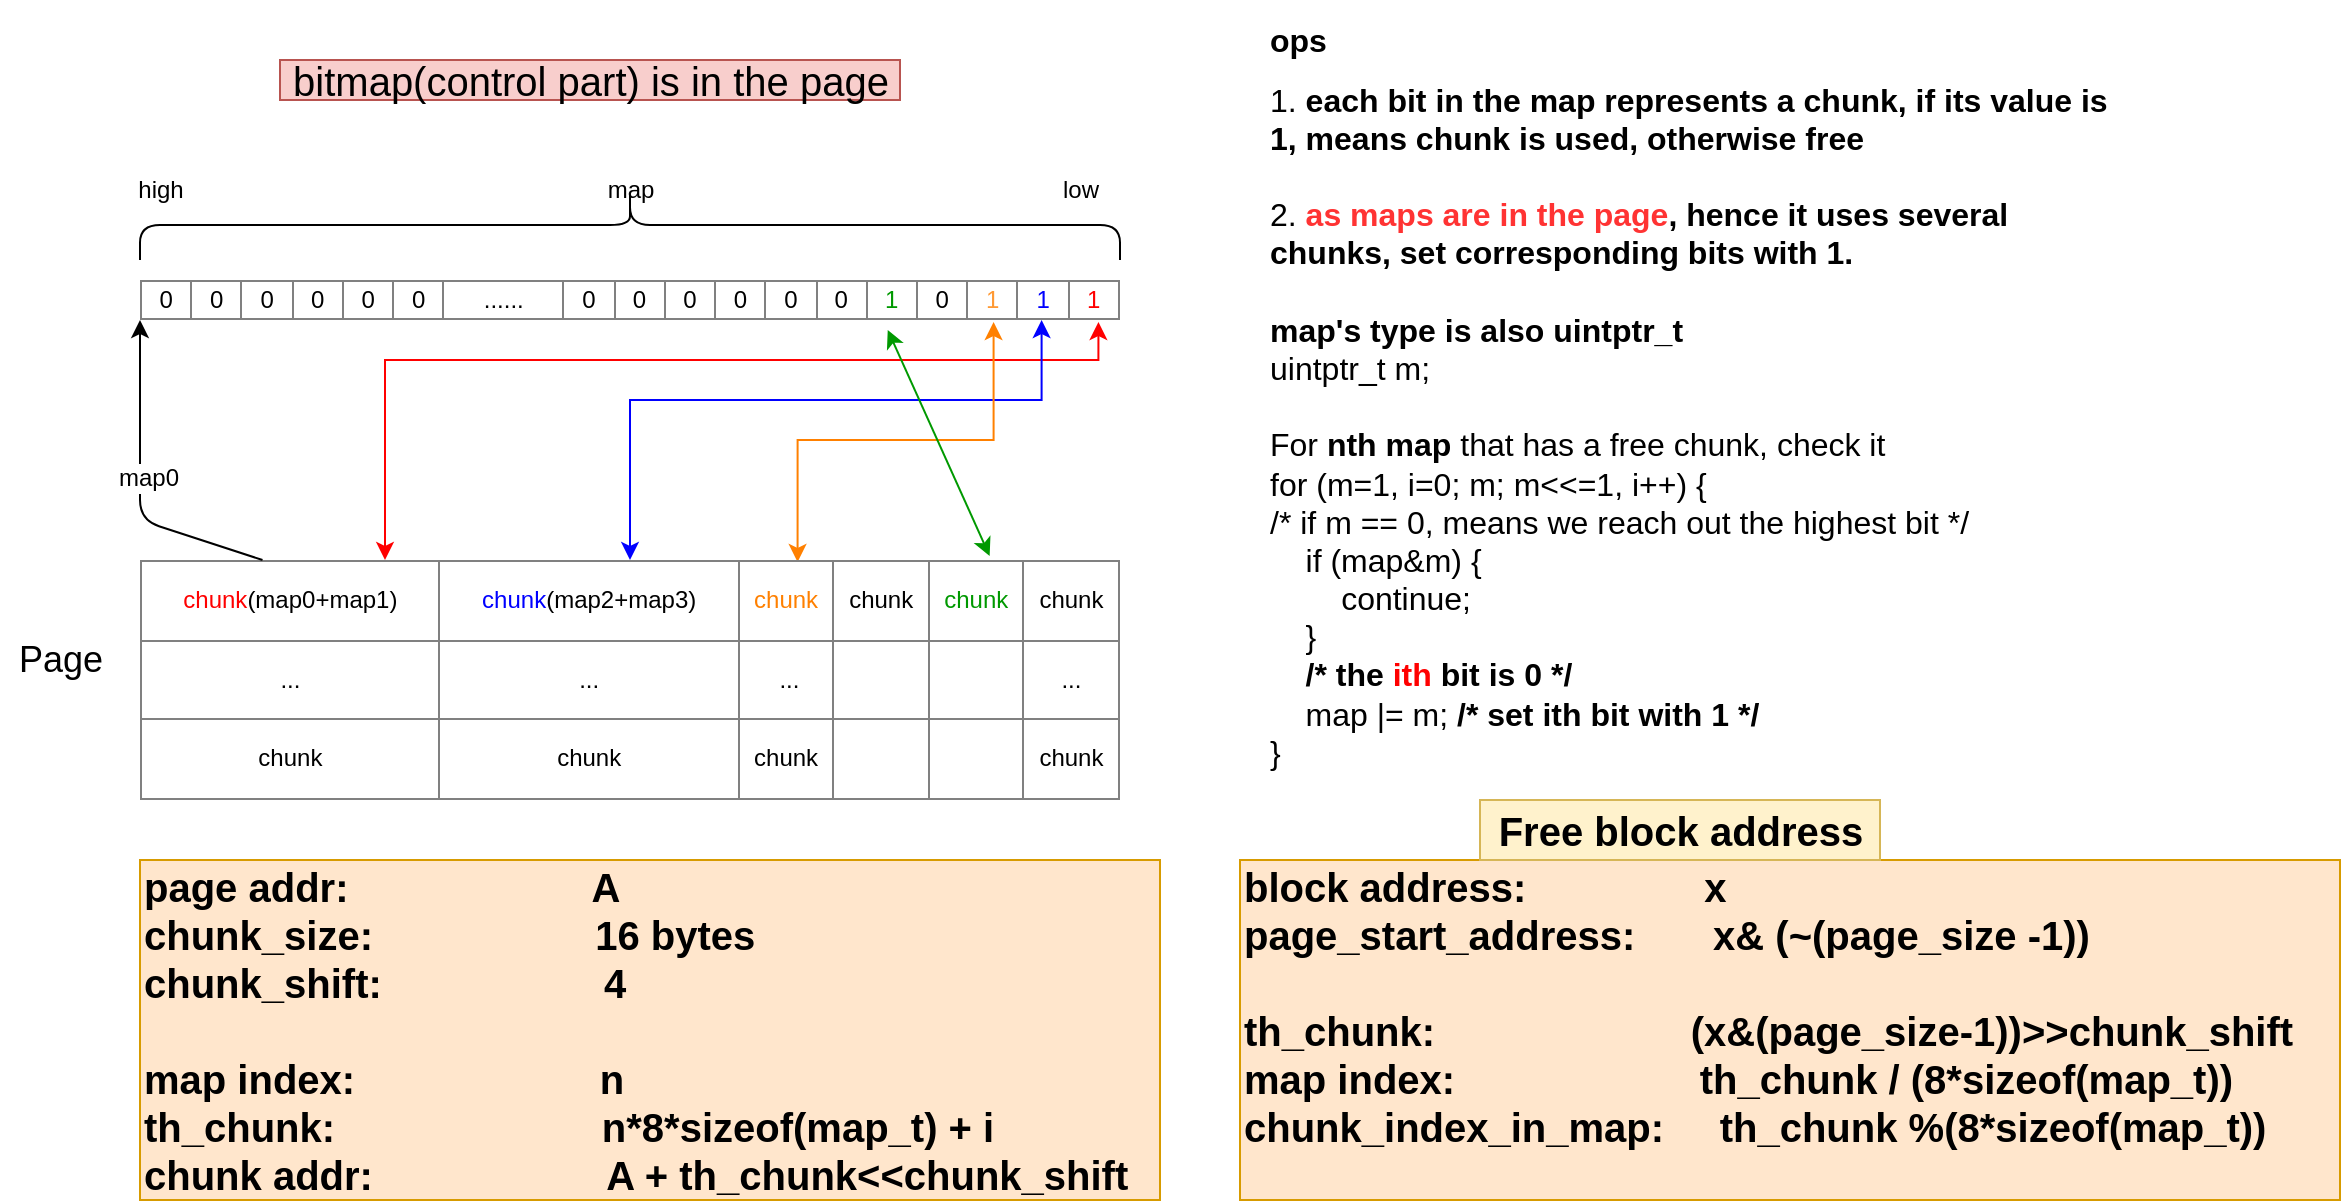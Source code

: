 <mxfile version="13.9.9" type="device"><diagram id="-rnlaYm89M1LcvrF_g53" name="Page-1"><mxGraphModel dx="1086" dy="1916" grid="1" gridSize="10" guides="1" tooltips="1" connect="1" arrows="1" fold="1" page="1" pageScale="1" pageWidth="850" pageHeight="1100" math="0" shadow="0"><root><mxCell id="0"/><mxCell id="1" parent="0"/><mxCell id="l5C0ncZZX_uG3cQVcrcw-18" style="edgeStyle=orthogonalEdgeStyle;rounded=0;orthogonalLoop=1;jettySize=auto;html=1;exitX=0.25;exitY=0;exitDx=0;exitDy=0;entryX=0.978;entryY=1.05;entryDx=0;entryDy=0;entryPerimeter=0;strokeColor=#FF0000;startArrow=classic;startFill=1;" parent="1" source="l5C0ncZZX_uG3cQVcrcw-5" target="l5C0ncZZX_uG3cQVcrcw-6" edge="1"><mxGeometry relative="1" as="geometry"><Array as="points"><mxPoint x="223" y="170"/><mxPoint x="579" y="170"/></Array></mxGeometry></mxCell><mxCell id="l5C0ncZZX_uG3cQVcrcw-19" style="edgeStyle=orthogonalEdgeStyle;rounded=0;orthogonalLoop=1;jettySize=auto;html=1;exitX=0.5;exitY=0;exitDx=0;exitDy=0;entryX=0.92;entryY=1;entryDx=0;entryDy=0;entryPerimeter=0;strokeColor=#0000FF;startArrow=classic;startFill=1;" parent="1" source="l5C0ncZZX_uG3cQVcrcw-5" target="l5C0ncZZX_uG3cQVcrcw-6" edge="1"><mxGeometry relative="1" as="geometry"><Array as="points"><mxPoint x="345" y="190"/><mxPoint x="551" y="190"/></Array></mxGeometry></mxCell><mxCell id="l5C0ncZZX_uG3cQVcrcw-22" style="edgeStyle=orthogonalEdgeStyle;rounded=0;orthogonalLoop=1;jettySize=auto;html=1;exitX=0.671;exitY=0.008;exitDx=0;exitDy=0;entryX=0.871;entryY=1.05;entryDx=0;entryDy=0;entryPerimeter=0;exitPerimeter=0;strokeColor=#FF8000;startArrow=classic;startFill=1;" parent="1" source="l5C0ncZZX_uG3cQVcrcw-5" target="l5C0ncZZX_uG3cQVcrcw-6" edge="1"><mxGeometry relative="1" as="geometry"/></mxCell><mxCell id="l5C0ncZZX_uG3cQVcrcw-5" value="&lt;table style=&quot;width: 100% ; height: 100% ; border-collapse: collapse&quot; width=&quot;100%&quot; border=&quot;1&quot; align=&quot;center&quot;&gt;&lt;tbody&gt;&lt;tr&gt;&lt;td&gt;&lt;font color=&quot;#FF0000&quot;&gt;chunk&lt;/font&gt;(map0+map1)&lt;br&gt;&lt;/td&gt;&lt;td&gt;&lt;font color=&quot;#0000FF&quot;&gt;chunk&lt;/font&gt;(map2+map3)&lt;/td&gt;&lt;td&gt;&lt;font color=&quot;#FF8000&quot;&gt;chunk&lt;/font&gt;&lt;br&gt;&lt;/td&gt;&lt;td&gt;chunk&lt;br&gt;&lt;/td&gt;&lt;td&gt;&lt;font color=&quot;#009900&quot;&gt;chunk&lt;/font&gt;&lt;br&gt;&lt;/td&gt;&lt;td&gt;chunk&lt;br&gt;&lt;/td&gt;&lt;/tr&gt;&lt;tr&gt;&lt;td&gt;...&lt;br&gt;&lt;/td&gt;&lt;td&gt;...&lt;/td&gt;&lt;td&gt;&amp;nbsp;...&lt;/td&gt;&lt;td&gt;&lt;br&gt;&lt;/td&gt;&lt;td&gt;&lt;br&gt;&lt;/td&gt;&lt;td&gt;...&lt;/td&gt;&lt;/tr&gt;&lt;tr&gt;&lt;td&gt;chunk&lt;br&gt;&lt;/td&gt;&lt;td&gt;chunk&lt;br&gt;&lt;/td&gt;&lt;td&gt;chunk&lt;br&gt;&lt;/td&gt;&lt;td&gt;&lt;br&gt;&lt;/td&gt;&lt;td&gt;&lt;br&gt;&lt;/td&gt;&lt;td&gt;chunk&lt;br&gt;&lt;/td&gt;&lt;/tr&gt;&lt;/tbody&gt;&lt;/table&gt;" style="text;html=1;strokeColor=none;fillColor=none;overflow=fill;align=center;" parent="1" vertex="1"><mxGeometry x="100" y="270" width="490" height="120" as="geometry"/></mxCell><mxCell id="l5C0ncZZX_uG3cQVcrcw-6" value="&lt;table style=&quot;width: 100% ; height: 100% ; border-collapse: collapse&quot; width=&quot;100%&quot; border=&quot;1&quot;&gt;&lt;tbody&gt;&lt;tr&gt;&lt;td&gt;0&lt;br&gt;&lt;/td&gt;&lt;td&gt;0&lt;br&gt;&lt;/td&gt;&lt;td&gt;0&lt;br&gt;&lt;/td&gt;&lt;td&gt;0&lt;br&gt;&lt;/td&gt;&lt;td&gt;0&lt;br&gt;&lt;/td&gt;&lt;td&gt;0&lt;br&gt;&lt;/td&gt;&lt;td&gt;......&lt;br&gt;&lt;/td&gt;&lt;td&gt;0&lt;br&gt;&lt;/td&gt;&lt;td&gt;0&lt;br&gt;&lt;/td&gt;&lt;td&gt;0&lt;br&gt;&lt;/td&gt;&lt;td&gt;0&lt;br&gt;&lt;/td&gt;&lt;td&gt;0&lt;br&gt;&lt;/td&gt;&lt;td&gt;0&lt;br&gt;&lt;/td&gt;&lt;td&gt;&lt;font color=&quot;#009900&quot;&gt;1&lt;/font&gt;&lt;br&gt;&lt;/td&gt;&lt;td&gt;0&lt;br&gt;&lt;/td&gt;&lt;td&gt;&lt;font color=&quot;#FF9933&quot;&gt;1&lt;br&gt;&lt;/font&gt;&lt;/td&gt;&lt;td&gt;&lt;font color=&quot;#0000FF&quot;&gt;1&lt;/font&gt;&lt;br&gt;&lt;/td&gt;&lt;td&gt;&lt;font color=&quot;#FF0000&quot;&gt;1&lt;/font&gt;&lt;br&gt;&lt;/td&gt;&lt;/tr&gt;&lt;/tbody&gt;&lt;/table&gt;" style="text;html=1;strokeColor=none;fillColor=none;overflow=fill;align=center;" parent="1" vertex="1"><mxGeometry x="100" y="130" width="490" height="20" as="geometry"/></mxCell><mxCell id="l5C0ncZZX_uG3cQVcrcw-7" value="" style="shape=curlyBracket;whiteSpace=wrap;html=1;rounded=1;align=center;rotation=90;" parent="1" vertex="1"><mxGeometry x="327.5" y="-142.5" width="35" height="490" as="geometry"/></mxCell><mxCell id="l5C0ncZZX_uG3cQVcrcw-8" value="map" style="text;html=1;align=center;verticalAlign=middle;resizable=0;points=[];autosize=1;" parent="1" vertex="1"><mxGeometry x="325" y="75" width="40" height="20" as="geometry"/></mxCell><mxCell id="l5C0ncZZX_uG3cQVcrcw-9" value="high" style="text;html=1;align=center;verticalAlign=middle;resizable=0;points=[];autosize=1;" parent="1" vertex="1"><mxGeometry x="90" y="75" width="40" height="20" as="geometry"/></mxCell><mxCell id="l5C0ncZZX_uG3cQVcrcw-10" value="low" style="text;html=1;align=center;verticalAlign=middle;resizable=0;points=[];autosize=1;" parent="1" vertex="1"><mxGeometry x="555" y="75" width="30" height="20" as="geometry"/></mxCell><mxCell id="l5C0ncZZX_uG3cQVcrcw-11" value="&lt;font style=&quot;font-size: 18px&quot;&gt;Page&lt;/font&gt;" style="text;html=1;align=center;verticalAlign=middle;resizable=0;points=[];autosize=1;" parent="1" vertex="1"><mxGeometry x="30" y="310" width="60" height="20" as="geometry"/></mxCell><mxCell id="l5C0ncZZX_uG3cQVcrcw-12" value="&lt;font style=&quot;font-size: 20px&quot;&gt;bitmap(control part) is in the page&lt;/font&gt;" style="text;html=1;align=center;verticalAlign=middle;resizable=0;points=[];autosize=1;fillColor=#f8cecc;strokeColor=#b85450;" parent="1" vertex="1"><mxGeometry x="170" y="20" width="310" height="20" as="geometry"/></mxCell><mxCell id="l5C0ncZZX_uG3cQVcrcw-14" value="&lt;div style=&quot;font-size: 20px&quot; align=&quot;left&quot;&gt;page addr:&amp;nbsp; &amp;nbsp; &amp;nbsp; &amp;nbsp; &amp;nbsp; &amp;nbsp; &amp;nbsp; &amp;nbsp; &amp;nbsp; &amp;nbsp; &amp;nbsp; A&lt;/div&gt;&lt;div style=&quot;font-size: 20px&quot; align=&quot;left&quot;&gt;chunk_size:&amp;nbsp; &amp;nbsp; &amp;nbsp; &amp;nbsp; &amp;nbsp; &amp;nbsp; &amp;nbsp; &amp;nbsp; &amp;nbsp; &amp;nbsp; 16 bytes&lt;br style=&quot;font-size: 20px&quot;&gt;&lt;/div&gt;&lt;div style=&quot;font-size: 20px&quot; align=&quot;left&quot;&gt;chunk_shift:&amp;nbsp; &amp;nbsp; &amp;nbsp; &amp;nbsp; &amp;nbsp; &amp;nbsp; &amp;nbsp; &amp;nbsp; &amp;nbsp; &amp;nbsp; 4&lt;br&gt;&lt;br&gt;&lt;/div&gt;&lt;div style=&quot;font-size: 20px&quot; align=&quot;left&quot;&gt;map index:&amp;nbsp; &amp;nbsp; &amp;nbsp; &amp;nbsp; &amp;nbsp; &amp;nbsp; &amp;nbsp; &amp;nbsp; &amp;nbsp; &amp;nbsp; &amp;nbsp; n&lt;br&gt;&lt;/div&gt;&lt;div style=&quot;font-size: 20px&quot; align=&quot;left&quot;&gt;th_chunk:&amp;nbsp; &amp;nbsp; &amp;nbsp; &amp;nbsp; &amp;nbsp; &amp;nbsp; &amp;nbsp; &amp;nbsp; &amp;nbsp; &amp;nbsp; &amp;nbsp; &amp;nbsp; n*8*sizeof(map_t) + i&lt;/div&gt;&lt;div style=&quot;font-size: 20px&quot; align=&quot;left&quot;&gt;chunk addr:&amp;nbsp; &amp;nbsp; &amp;nbsp; &amp;nbsp; &amp;nbsp; &amp;nbsp; &amp;nbsp; &amp;nbsp; &amp;nbsp; &amp;nbsp; &amp;nbsp;A + th_chunk&amp;lt;&amp;lt;chunk_shift&lt;br&gt;&lt;/div&gt;" style="text;html=1;align=left;verticalAlign=middle;resizable=0;points=[];autosize=1;fontSize=20;fontStyle=1;fillColor=#ffe6cc;strokeColor=#d79b00;" parent="1" vertex="1"><mxGeometry x="100" y="420" width="510" height="170" as="geometry"/></mxCell><mxCell id="l5C0ncZZX_uG3cQVcrcw-16" value="" style="endArrow=classic;html=1;entryX=0;entryY=1;entryDx=0;entryDy=0;" parent="1" source="l5C0ncZZX_uG3cQVcrcw-5" target="l5C0ncZZX_uG3cQVcrcw-6" edge="1"><mxGeometry width="50" height="50" relative="1" as="geometry"><mxPoint x="180" y="240" as="sourcePoint"/><mxPoint x="230" y="230" as="targetPoint"/><Array as="points"><mxPoint x="100" y="250"/></Array></mxGeometry></mxCell><mxCell id="l5C0ncZZX_uG3cQVcrcw-17" value="map0" style="text;html=1;align=center;verticalAlign=middle;resizable=0;points=[];labelBackgroundColor=#ffffff;" parent="l5C0ncZZX_uG3cQVcrcw-16" vertex="1" connectable="0"><mxGeometry x="-0.216" y="-21" relative="1" as="geometry"><mxPoint x="-17" y="-21" as="offset"/></mxGeometry></mxCell><mxCell id="l5C0ncZZX_uG3cQVcrcw-20" value="" style="endArrow=classic;html=1;entryX=0.763;entryY=1.25;entryDx=0;entryDy=0;entryPerimeter=0;exitX=0.867;exitY=-0.017;exitDx=0;exitDy=0;exitPerimeter=0;strokeColor=#009900;startArrow=classic;startFill=1;" parent="1" source="l5C0ncZZX_uG3cQVcrcw-5" target="l5C0ncZZX_uG3cQVcrcw-6" edge="1"><mxGeometry width="50" height="50" relative="1" as="geometry"><mxPoint x="510" y="400" as="sourcePoint"/><mxPoint x="560" y="350" as="targetPoint"/><Array as="points"/></mxGeometry></mxCell><mxCell id="l5C0ncZZX_uG3cQVcrcw-23" value="&lt;h1 style=&quot;font-size: 16px&quot; align=&quot;left&quot;&gt;ops&lt;/h1&gt;&lt;div style=&quot;font-size: 16px&quot;&gt;1. &lt;b&gt;each bit in the map represents a chunk, if its value is 1, means chunk is used, otherwise free&lt;/b&gt;&lt;/div&gt;&lt;div style=&quot;font-size: 16px&quot;&gt;&lt;br&gt;&lt;/div&gt;&lt;div style=&quot;font-size: 16px&quot;&gt;2. &lt;b&gt;&lt;font color=&quot;#ff3333&quot;&gt;as maps are in the page&lt;/font&gt;, hence it uses several chunks, set corresponding bits with 1.&lt;br&gt;&lt;/b&gt;&lt;/div&gt;&lt;div style=&quot;font-size: 16px&quot;&gt;&lt;b&gt;&lt;br&gt;&lt;/b&gt;&lt;/div&gt;&lt;div style=&quot;font-size: 16px&quot;&gt;&lt;b&gt;map's type is also uintptr_t&lt;br&gt;&lt;/b&gt;&lt;/div&gt;&lt;div style=&quot;font-size: 16px&quot;&gt;uintptr_t m;&lt;/div&gt;&lt;div style=&quot;font-size: 16px&quot;&gt;&lt;br&gt;&lt;/div&gt;&lt;div style=&quot;font-size: 16px&quot;&gt;For &lt;b&gt;nth map&lt;/b&gt; that has a free chunk, check it&lt;br&gt;&lt;/div&gt;&lt;div style=&quot;font-size: 16px&quot;&gt;for (m=1, i=0; m; m&amp;lt;&amp;lt;=1, i++) {&lt;/div&gt;&lt;div style=&quot;font-size: 16px&quot;&gt;/* if m == 0, means we reach out the highest bit */&lt;/div&gt;&lt;div style=&quot;font-size: 16px&quot;&gt;&amp;nbsp;&amp;nbsp;&amp;nbsp; if (map&amp;amp;m) {&lt;/div&gt;&lt;div style=&quot;font-size: 16px&quot;&gt;&amp;nbsp;&amp;nbsp;&amp;nbsp;&amp;nbsp;&amp;nbsp;&amp;nbsp;&amp;nbsp; continue;&lt;br&gt;&lt;/div&gt;&lt;div style=&quot;font-size: 16px&quot;&gt;&amp;nbsp;&amp;nbsp;&amp;nbsp; }&lt;/div&gt;&lt;div style=&quot;font-size: 16px&quot;&gt;&amp;nbsp;&amp;nbsp;&amp;nbsp; &lt;b&gt;/* the &lt;font color=&quot;#FF0000&quot;&gt;ith&lt;/font&gt; bit is 0 */&lt;/b&gt;&lt;/div&gt;&lt;div style=&quot;font-size: 16px&quot;&gt;&amp;nbsp;&amp;nbsp;&amp;nbsp; map |= m; &lt;b&gt;/* set ith bit with 1 */&lt;/b&gt;&lt;/div&gt;&lt;div style=&quot;font-size: 16px&quot;&gt;}&lt;br style=&quot;font-size: 16px&quot;&gt;&lt;/div&gt;" style="text;html=1;strokeColor=none;fillColor=none;spacing=5;spacingTop=-20;whiteSpace=wrap;overflow=hidden;rounded=0;" parent="1" vertex="1"><mxGeometry x="660" width="430" height="380" as="geometry"/></mxCell><mxCell id="hgPyC-rCu5hNf_MEXSzv-1" value="&lt;div style=&quot;font-size: 20px&quot; align=&quot;left&quot;&gt;block address:&amp;nbsp; &amp;nbsp; &amp;nbsp; &amp;nbsp; &amp;nbsp; &amp;nbsp; &amp;nbsp; &amp;nbsp; x&lt;/div&gt;&lt;div style=&quot;font-size: 20px&quot; align=&quot;left&quot;&gt;page_start_address:&amp;nbsp; &amp;nbsp; &amp;nbsp; &amp;nbsp;x&amp;amp; (~(page_size -1))&lt;/div&gt;&lt;div style=&quot;font-size: 20px&quot; align=&quot;left&quot;&gt;&lt;br&gt;&lt;/div&gt;&lt;div style=&quot;font-size: 20px&quot; align=&quot;left&quot;&gt;th_chunk:&amp;nbsp; &amp;nbsp; &amp;nbsp; &amp;nbsp; &amp;nbsp; &amp;nbsp; &amp;nbsp; &amp;nbsp; &amp;nbsp; &amp;nbsp; &amp;nbsp; &amp;nbsp;(x&amp;amp;(page_size-1))&amp;gt;&amp;gt;chunk_shift&lt;/div&gt;&lt;div style=&quot;font-size: 20px&quot; align=&quot;left&quot;&gt;map index:&amp;nbsp; &amp;nbsp; &amp;nbsp; &amp;nbsp; &amp;nbsp; &amp;nbsp; &amp;nbsp; &amp;nbsp; &amp;nbsp; &amp;nbsp; &amp;nbsp; th_chunk / (8*sizeof(map_t))&lt;br&gt;&lt;/div&gt;&lt;div style=&quot;font-size: 20px&quot; align=&quot;left&quot;&gt;chunk_index_in_map:&amp;nbsp; &amp;nbsp; &amp;nbsp;th_chunk %(8*sizeof(map_t))&lt;/div&gt;&lt;div style=&quot;font-size: 20px&quot; align=&quot;left&quot;&gt;&lt;br&gt;&lt;/div&gt;" style="text;html=1;align=left;verticalAlign=middle;resizable=0;points=[];autosize=1;fontSize=20;fontStyle=1;fillColor=#ffe6cc;strokeColor=#d79b00;" parent="1" vertex="1"><mxGeometry x="650" y="420" width="550" height="170" as="geometry"/></mxCell><mxCell id="hgPyC-rCu5hNf_MEXSzv-2" value="Free block address" style="text;html=1;align=center;verticalAlign=middle;resizable=0;points=[];autosize=1;fillColor=#fff2cc;strokeColor=#d6b656;fontSize=20;fontStyle=1" parent="1" vertex="1"><mxGeometry x="770" y="390" width="200" height="30" as="geometry"/></mxCell></root></mxGraphModel></diagram></mxfile>